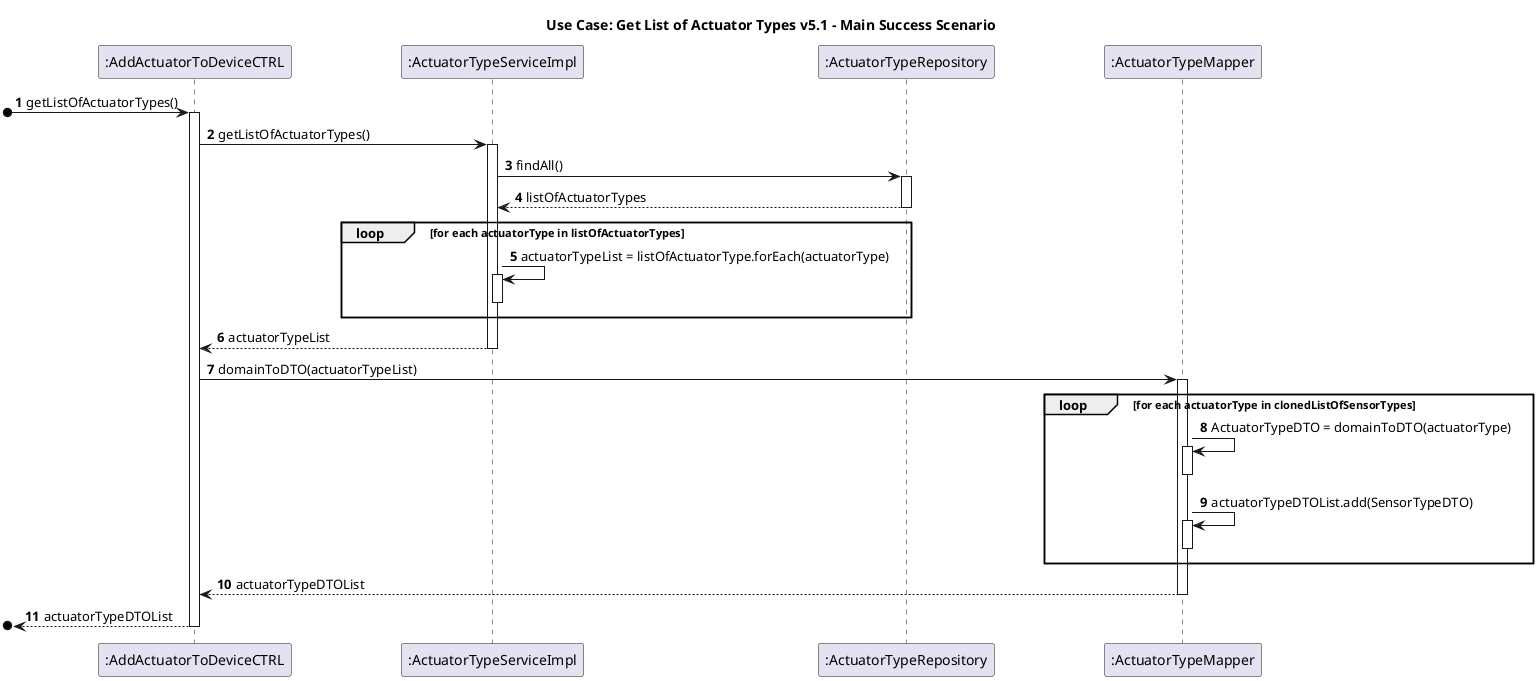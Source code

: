 @startuml
skinparam ParticipantPadding 50
    title Use Case: Get List of Actuator Types v5.1 - Main Success Scenario
    autonumber

participant ":AddActuatorToDeviceCTRL" as C
participant ":ActuatorTypeServiceImpl" as ATS
participant ":ActuatorTypeRepository" as ATR
participant ":ActuatorTypeMapper" as ATM


[o-> C : getListOfActuatorTypes()
activate C
C -> ATS : getListOfActuatorTypes()
activate ATS
ATS -> ATR : findAll()
activate ATR
ATR --> ATS : listOfActuatorTypes
deactivate ATR
loop for each actuatorType in listOfActuatorTypes
ATS -> ATS : actuatorTypeList = listOfActuatorType.forEach(actuatorType)
activate ATS
deactivate ATS
end
ATS --> C : actuatorTypeList
deactivate ATS

C -> ATM : domainToDTO(actuatorTypeList)
activate ATM
loop for each actuatorType in clonedListOfSensorTypes
    ATM -> ATM : ActuatorTypeDTO = domainToDTO(actuatorType)
    activate ATM
    deactivate ATM
    ATM -> ATM : actuatorTypeDTOList.add(SensorTypeDTO)
    activate ATM
    deactivate ATM
end
ATM --> C : actuatorTypeDTOList
deactivate ATM

[o<-- C : actuatorTypeDTOList
deactivate C
@enduml